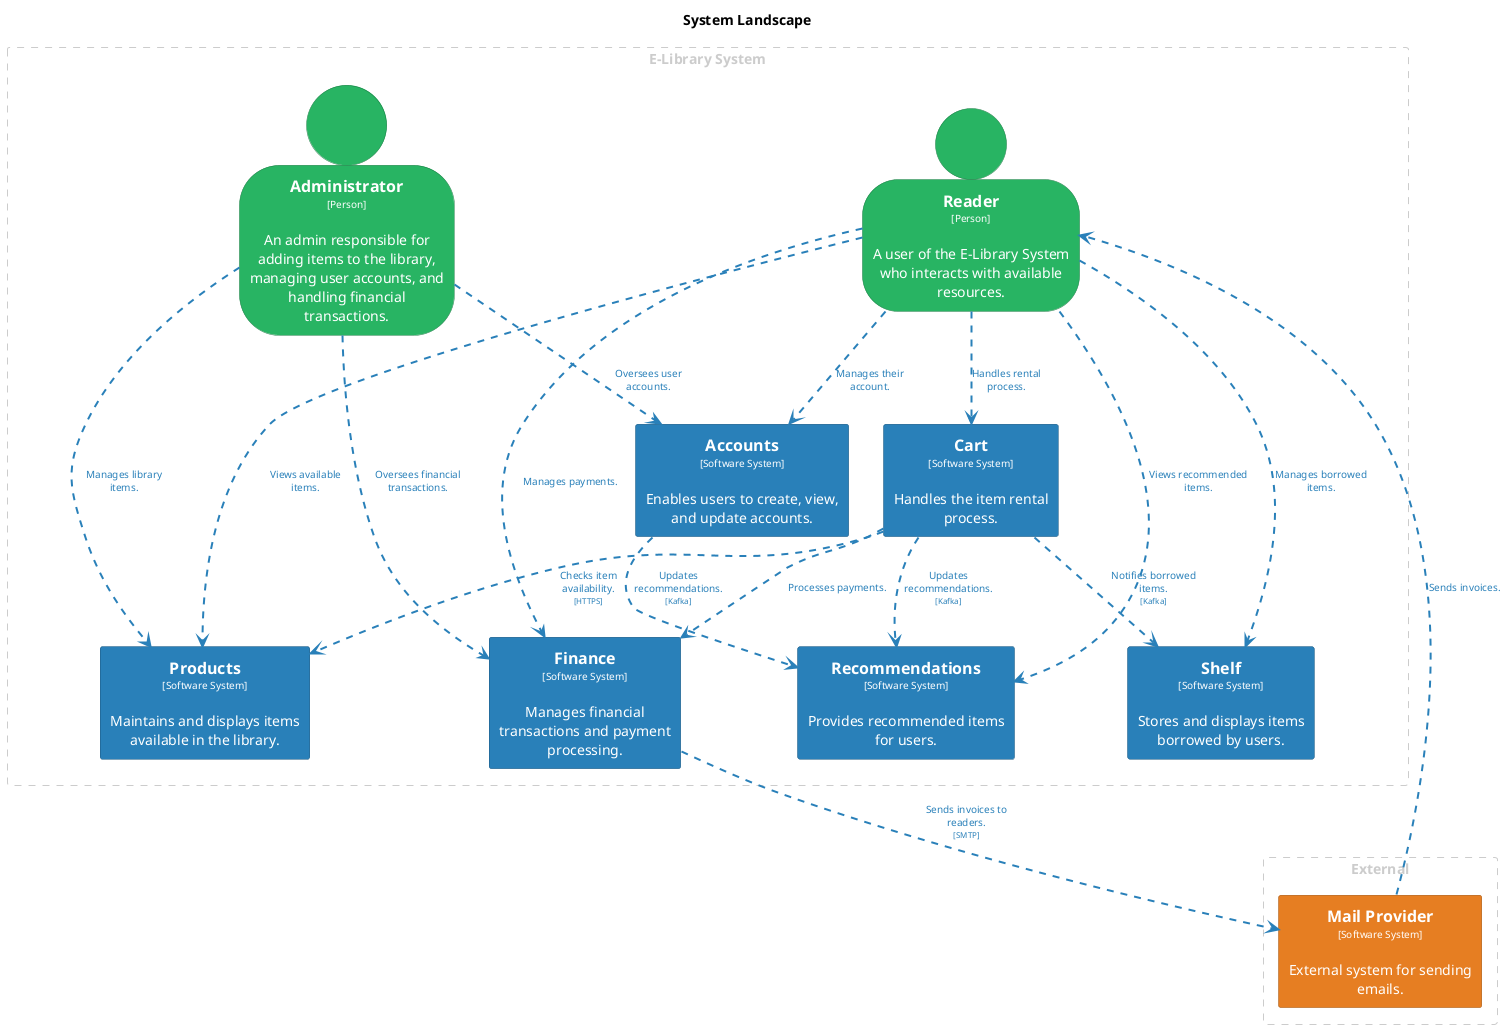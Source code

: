 @startuml
set separator none
title System Landscape

top to bottom direction

skinparam {
  arrowFontSize 10
  defaultTextAlignment center
  wrapWidth 200
  maxMessageSize 100
}

hide stereotype

skinparam rectangle<<Accounts>> {
  BackgroundColor #2980b9
  FontColor #ffffff
  BorderColor #1c5981
  shadowing false
}
skinparam person<<Administrator>> {
  BackgroundColor #28b463
  FontColor #ffffff
  BorderColor #1c7d45
  shadowing false
}
skinparam rectangle<<Cart>> {
  BackgroundColor #2980b9
  FontColor #ffffff
  BorderColor #1c5981
  shadowing false
}
skinparam rectangle<<Finance>> {
  BackgroundColor #2980b9
  FontColor #ffffff
  BorderColor #1c5981
  shadowing false
}
skinparam rectangle<<MailProvider>> {
  BackgroundColor #e67e22
  FontColor #ffffff
  BorderColor #a15817
  shadowing false
}
skinparam rectangle<<Products>> {
  BackgroundColor #2980b9
  FontColor #ffffff
  BorderColor #1c5981
  shadowing false
}
skinparam person<<Reader>> {
  BackgroundColor #28b463
  FontColor #ffffff
  BorderColor #1c7d45
  shadowing false
}
skinparam rectangle<<Recommendations>> {
  BackgroundColor #2980b9
  FontColor #ffffff
  BorderColor #1c5981
  shadowing false
}
skinparam rectangle<<Shelf>> {
  BackgroundColor #2980b9
  FontColor #ffffff
  BorderColor #1c5981
  shadowing false
}

rectangle "E-Library System" <<group1>> as group1 {
  skinparam RectangleBorderColor<<group1>> #cccccc
  skinparam RectangleFontColor<<group1>> #cccccc
  skinparam RectangleBorderStyle<<group1>> dashed

  person "==Reader\n<size:10>[Person]</size>\n\nA user of the E-Library System who interacts with available resources." <<Reader>> as Reader
  rectangle "==Products\n<size:10>[Software System]</size>\n\nMaintains and displays items available in the library." <<Products>> as Products
  rectangle "==Cart\n<size:10>[Software System]</size>\n\nHandles the item rental process." <<Cart>> as Cart
  rectangle "==Recommendations\n<size:10>[Software System]</size>\n\nProvides recommended items for users." <<Recommendations>> as Recommendations
  person "==Administrator\n<size:10>[Person]</size>\n\nAn admin responsible for adding items to the library, managing user accounts, and handling financial transactions." <<Administrator>> as Administrator
  rectangle "==Finance\n<size:10>[Software System]</size>\n\nManages financial transactions and payment processing." <<Finance>> as Finance
  rectangle "==Accounts\n<size:10>[Software System]</size>\n\nEnables users to create, view, and update accounts." <<Accounts>> as Accounts
  rectangle "==Shelf\n<size:10>[Software System]</size>\n\nStores and displays items borrowed by users." <<Shelf>> as Shelf
}

rectangle "External" <<group2>> as group2 {
  skinparam RectangleBorderColor<<group2>> #cccccc
  skinparam RectangleFontColor<<group2>> #cccccc
  skinparam RectangleBorderStyle<<group2>> dashed

  rectangle "==Mail Provider\n<size:10>[Software System]</size>\n\nExternal system for sending emails." <<MailProvider>> as MailProvider
}


Reader .[#2980b9,thickness=2].> Accounts : "<color:#2980b9>Manages their account."
Reader .[#2980b9,thickness=2].> Shelf : "<color:#2980b9>Manages borrowed items."
Reader .[#2980b9,thickness=2].> Products : "<color:#2980b9>Views available items."
Reader .[#2980b9,thickness=2].> Cart : "<color:#2980b9>Handles rental process."
Reader .[#2980b9,thickness=2].> Recommendations : "<color:#2980b9>Views recommended items."
Reader .[#2980b9,thickness=2].> Finance : "<color:#2980b9>Manages payments."
Cart .[#2980b9,thickness=2].> Finance : "<color:#2980b9>Processes payments."
Administrator .[#2980b9,thickness=2].> Accounts : "<color:#2980b9>Oversees user accounts."
Administrator .[#2980b9,thickness=2].> Products : "<color:#2980b9>Manages library items."
Administrator .[#2980b9,thickness=2].> Finance : "<color:#2980b9>Oversees financial transactions."
MailProvider .[#2980b9,thickness=2].> Reader : "<color:#2980b9>Sends invoices."
Accounts .[#2980b9,thickness=2].> Recommendations : "<color:#2980b9>Updates recommendations.\n<color:#2980b9><size:8>[Kafka]</size>"
Cart .[#2980b9,thickness=2].> Recommendations : "<color:#2980b9>Updates recommendations.\n<color:#2980b9><size:8>[Kafka]</size>"
Cart .[#2980b9,thickness=2].> Shelf : "<color:#2980b9>Notifies borrowed items.\n<color:#2980b9><size:8>[Kafka]</size>"
Cart .[#2980b9,thickness=2].> Products : "<color:#2980b9>Checks item availability.\n<color:#2980b9><size:8>[HTTPS]</size>"
Finance .[#2980b9,thickness=2].> MailProvider : "<color:#2980b9>Sends invoices to readers.\n<color:#2980b9><size:8>[SMTP]</size>"
@enduml